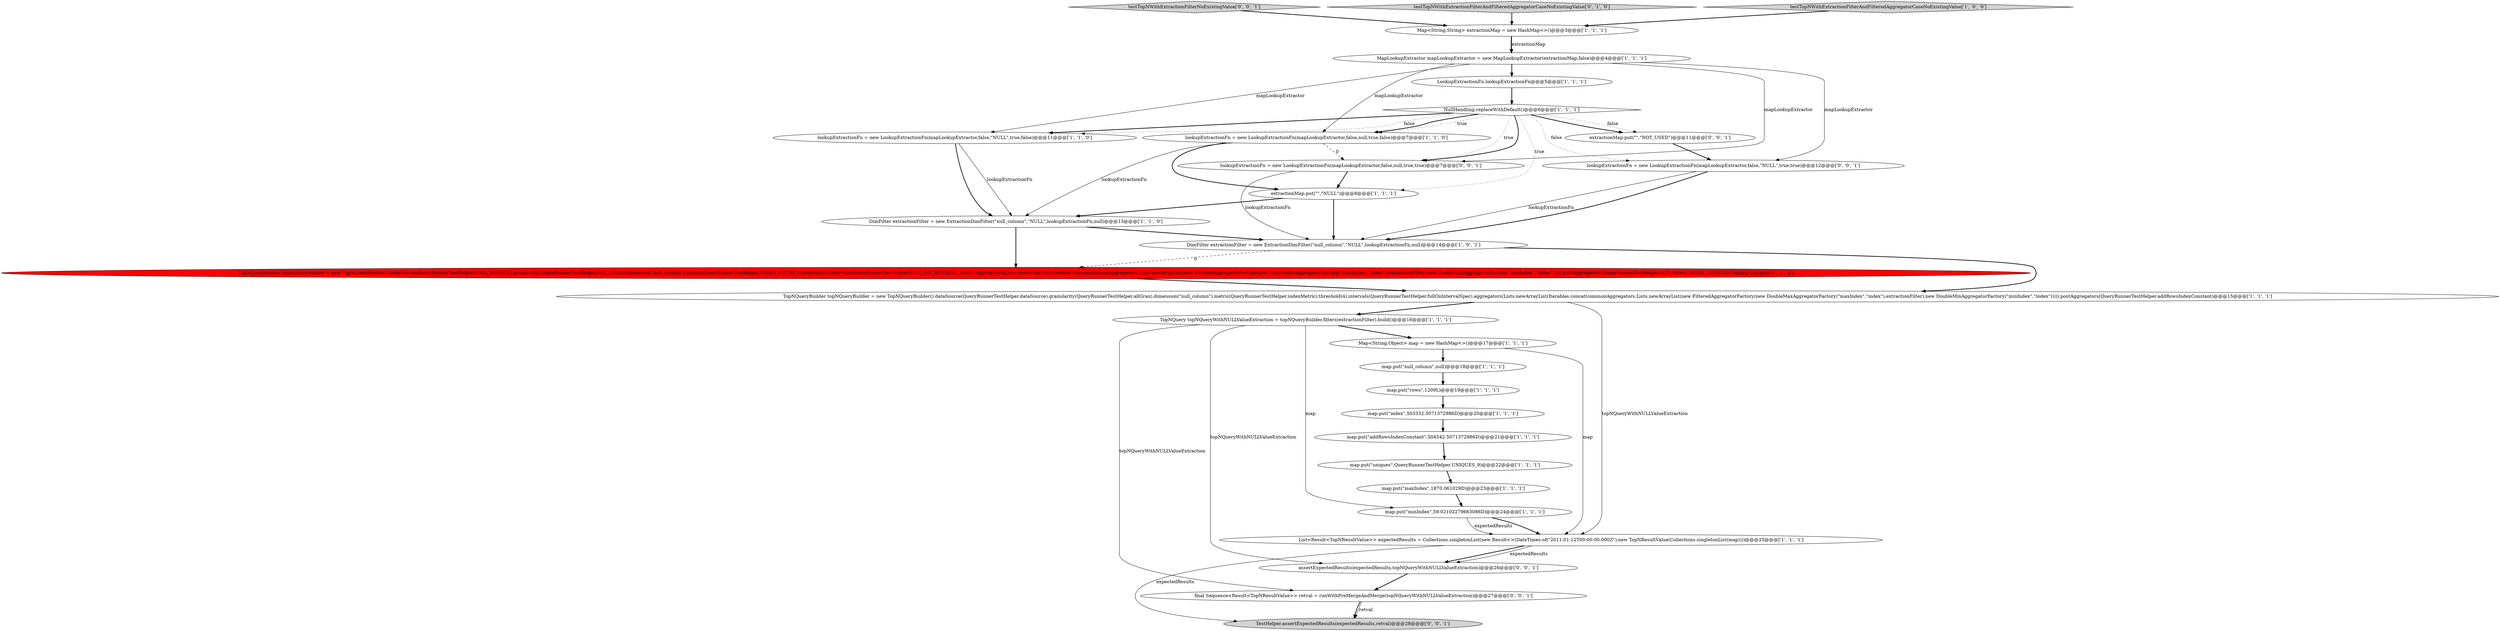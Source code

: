 digraph {
27 [style = filled, label = "testTopNWithExtractionFilterNoExistingValue['0', '0', '1']", fillcolor = lightgray, shape = diamond image = "AAA0AAABBB3BBB"];
5 [style = filled, label = "extractionMap.put(\"\",\"NULL\")@@@8@@@['1', '1', '1']", fillcolor = white, shape = ellipse image = "AAA0AAABBB1BBB"];
8 [style = filled, label = "NullHandling.replaceWithDefault()@@@6@@@['1', '1', '1']", fillcolor = white, shape = diamond image = "AAA0AAABBB1BBB"];
24 [style = filled, label = "final Sequence<Result<TopNResultValue>> retval = runWithPreMergeAndMerge(topNQueryWithNULLValueExtraction)@@@27@@@['0', '0', '1']", fillcolor = white, shape = ellipse image = "AAA0AAABBB3BBB"];
10 [style = filled, label = "Map<String,Object> map = new HashMap<>()@@@17@@@['1', '1', '1']", fillcolor = white, shape = ellipse image = "AAA0AAABBB1BBB"];
21 [style = filled, label = "TopNQueryBuilder topNQueryBuilder = new TopNQueryBuilder().dataSource(QueryRunnerTestHelper.DATA_SOURCE).granularity(QueryRunnerTestHelper.ALL_GRAN).dimension(\"null_column\").metric(QueryRunnerTestHelper.INDEX_METRIC).threshold(4).intervals(QueryRunnerTestHelper.FULL_ON_INTERVAL_SPEC).aggregators(Lists.newArrayList(Iterables.concat(commonAggregators,Lists.newArrayList(new FilteredAggregatorFactory(new DoubleMaxAggregatorFactory(\"maxIndex\",\"index\"),extractionFilter),new DoubleMinAggregatorFactory(\"minIndex\",\"index\"))))).postAggregators(QueryRunnerTestHelper.ADD_ROWS_INDEX_CONSTANT)@@@14@@@['0', '1', '0']", fillcolor = red, shape = ellipse image = "AAA1AAABBB2BBB"];
19 [style = filled, label = "TopNQuery topNQueryWithNULLValueExtraction = topNQueryBuilder.filters(extractionFilter).build()@@@16@@@['1', '1', '1']", fillcolor = white, shape = ellipse image = "AAA0AAABBB1BBB"];
11 [style = filled, label = "TopNQueryBuilder topNQueryBuilder = new TopNQueryBuilder().dataSource(QueryRunnerTestHelper.dataSource).granularity(QueryRunnerTestHelper.allGran).dimension(\"null_column\").metric(QueryRunnerTestHelper.indexMetric).threshold(4).intervals(QueryRunnerTestHelper.fullOnIntervalSpec).aggregators(Lists.newArrayList(Iterables.concat(commonAggregators,Lists.newArrayList(new FilteredAggregatorFactory(new DoubleMaxAggregatorFactory(\"maxIndex\",\"index\"),extractionFilter),new DoubleMinAggregatorFactory(\"minIndex\",\"index\"))))).postAggregators(QueryRunnerTestHelper.addRowsIndexConstant)@@@15@@@['1', '1', '1']", fillcolor = white, shape = ellipse image = "AAA0AAABBB1BBB"];
18 [style = filled, label = "lookupExtractionFn = new LookupExtractionFn(mapLookupExtractor,false,null,true,false)@@@7@@@['1', '1', '0']", fillcolor = white, shape = ellipse image = "AAA0AAABBB1BBB"];
13 [style = filled, label = "map.put(\"rows\",1209L)@@@19@@@['1', '1', '1']", fillcolor = white, shape = ellipse image = "AAA0AAABBB1BBB"];
14 [style = filled, label = "lookupExtractionFn = new LookupExtractionFn(mapLookupExtractor,false,\"NULL\",true,false)@@@11@@@['1', '1', '0']", fillcolor = white, shape = ellipse image = "AAA0AAABBB1BBB"];
25 [style = filled, label = "extractionMap.put(\"\",\"NOT_USED\")@@@11@@@['0', '0', '1']", fillcolor = white, shape = ellipse image = "AAA0AAABBB3BBB"];
12 [style = filled, label = "DimFilter extractionFilter = new ExtractionDimFilter(\"null_column\",\"NULL\",lookupExtractionFn,null)@@@14@@@['1', '0', '1']", fillcolor = white, shape = ellipse image = "AAA0AAABBB1BBB"];
6 [style = filled, label = "map.put(\"uniques\",QueryRunnerTestHelper.UNIQUES_9)@@@22@@@['1', '1', '1']", fillcolor = white, shape = ellipse image = "AAA0AAABBB1BBB"];
1 [style = filled, label = "List<Result<TopNResultValue>> expectedResults = Collections.singletonList(new Result<>(DateTimes.of(\"2011-01-12T00:00:00.000Z\"),new TopNResultValue(Collections.singletonList(map))))@@@25@@@['1', '1', '1']", fillcolor = white, shape = ellipse image = "AAA0AAABBB1BBB"];
4 [style = filled, label = "map.put(\"minIndex\",59.02102279663086D)@@@24@@@['1', '1', '1']", fillcolor = white, shape = ellipse image = "AAA0AAABBB1BBB"];
7 [style = filled, label = "MapLookupExtractor mapLookupExtractor = new MapLookupExtractor(extractionMap,false)@@@4@@@['1', '1', '1']", fillcolor = white, shape = ellipse image = "AAA0AAABBB1BBB"];
29 [style = filled, label = "lookupExtractionFn = new LookupExtractionFn(mapLookupExtractor,false,\"NULL\",true,true)@@@12@@@['0', '0', '1']", fillcolor = white, shape = ellipse image = "AAA0AAABBB3BBB"];
9 [style = filled, label = "map.put(\"addRowsIndexConstant\",504542.5071372986D)@@@21@@@['1', '1', '1']", fillcolor = white, shape = ellipse image = "AAA0AAABBB1BBB"];
17 [style = filled, label = "LookupExtractionFn lookupExtractionFn@@@5@@@['1', '1', '1']", fillcolor = white, shape = ellipse image = "AAA0AAABBB1BBB"];
0 [style = filled, label = "DimFilter extractionFilter = new ExtractionDimFilter(\"null_column\",\"NULL\",lookupExtractionFn,null)@@@13@@@['1', '1', '0']", fillcolor = white, shape = ellipse image = "AAA0AAABBB1BBB"];
3 [style = filled, label = "map.put(\"null_column\",null)@@@18@@@['1', '1', '1']", fillcolor = white, shape = ellipse image = "AAA0AAABBB1BBB"];
22 [style = filled, label = "testTopNWithExtractionFilterAndFilteredAggregatorCaseNoExistingValue['0', '1', '0']", fillcolor = lightgray, shape = diamond image = "AAA0AAABBB2BBB"];
15 [style = filled, label = "map.put(\"index\",503332.5071372986D)@@@20@@@['1', '1', '1']", fillcolor = white, shape = ellipse image = "AAA0AAABBB1BBB"];
16 [style = filled, label = "Map<String,String> extractionMap = new HashMap<>()@@@3@@@['1', '1', '1']", fillcolor = white, shape = ellipse image = "AAA0AAABBB1BBB"];
26 [style = filled, label = "lookupExtractionFn = new LookupExtractionFn(mapLookupExtractor,false,null,true,true)@@@7@@@['0', '0', '1']", fillcolor = white, shape = ellipse image = "AAA0AAABBB3BBB"];
20 [style = filled, label = "map.put(\"maxIndex\",1870.061029D)@@@23@@@['1', '1', '1']", fillcolor = white, shape = ellipse image = "AAA0AAABBB1BBB"];
2 [style = filled, label = "testTopNWithExtractionFilterAndFilteredAggregatorCaseNoExistingValue['1', '0', '0']", fillcolor = lightgray, shape = diamond image = "AAA0AAABBB1BBB"];
28 [style = filled, label = "TestHelper.assertExpectedResults(expectedResults,retval)@@@28@@@['0', '0', '1']", fillcolor = lightgray, shape = ellipse image = "AAA0AAABBB3BBB"];
23 [style = filled, label = "assertExpectedResults(expectedResults,topNQueryWithNULLValueExtraction)@@@26@@@['0', '0', '1']", fillcolor = white, shape = ellipse image = "AAA0AAABBB3BBB"];
17->8 [style = bold, label=""];
24->28 [style = bold, label=""];
8->26 [style = dotted, label="true"];
7->18 [style = solid, label="mapLookupExtractor"];
7->17 [style = bold, label=""];
7->29 [style = solid, label="mapLookupExtractor"];
8->25 [style = dotted, label="false"];
22->16 [style = bold, label=""];
26->5 [style = bold, label=""];
8->18 [style = bold, label=""];
8->14 [style = dotted, label="false"];
0->12 [style = bold, label=""];
12->11 [style = bold, label=""];
16->7 [style = bold, label=""];
11->1 [style = solid, label="topNQueryWithNULLValueExtraction"];
8->14 [style = bold, label=""];
19->4 [style = solid, label="map"];
10->3 [style = bold, label=""];
19->10 [style = bold, label=""];
24->28 [style = solid, label="retval"];
0->21 [style = bold, label=""];
7->14 [style = solid, label="mapLookupExtractor"];
25->29 [style = bold, label=""];
11->19 [style = bold, label=""];
27->16 [style = bold, label=""];
12->21 [style = dashed, label="0"];
1->23 [style = bold, label=""];
9->6 [style = bold, label=""];
29->12 [style = solid, label="lookupExtractionFn"];
20->4 [style = bold, label=""];
1->23 [style = solid, label="expectedResults"];
6->20 [style = bold, label=""];
19->23 [style = solid, label="topNQueryWithNULLValueExtraction"];
23->24 [style = bold, label=""];
29->12 [style = bold, label=""];
14->0 [style = bold, label=""];
14->0 [style = solid, label="lookupExtractionFn"];
18->0 [style = solid, label="lookupExtractionFn"];
26->12 [style = solid, label="lookupExtractionFn"];
5->0 [style = bold, label=""];
15->9 [style = bold, label=""];
21->11 [style = bold, label=""];
1->28 [style = solid, label="expectedResults"];
18->5 [style = bold, label=""];
5->12 [style = bold, label=""];
8->5 [style = dotted, label="true"];
8->29 [style = dotted, label="false"];
10->1 [style = solid, label="map"];
3->13 [style = bold, label=""];
8->18 [style = dotted, label="true"];
19->24 [style = solid, label="topNQueryWithNULLValueExtraction"];
4->1 [style = bold, label=""];
13->15 [style = bold, label=""];
4->1 [style = solid, label="expectedResults"];
8->25 [style = bold, label=""];
18->26 [style = dashed, label="0"];
7->26 [style = solid, label="mapLookupExtractor"];
16->7 [style = solid, label="extractionMap"];
8->26 [style = bold, label=""];
2->16 [style = bold, label=""];
}
